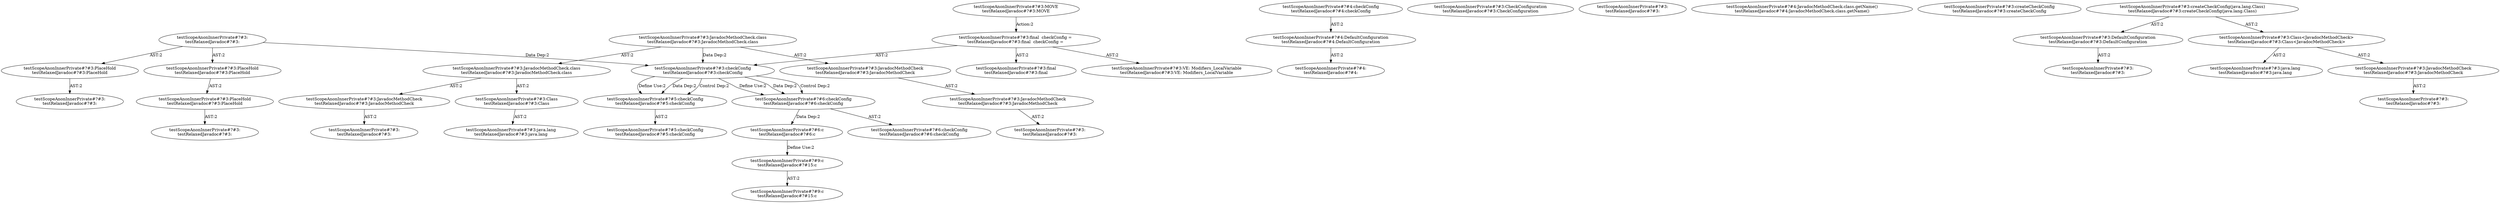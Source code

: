 digraph "Pattern" {
0 [label="testScopeAnonInnerPrivate#?#3:MOVE
testRelaxedJavadoc#?#3:MOVE" shape=ellipse]
1 [label="testScopeAnonInnerPrivate#?#3:final  checkConfig = 
testRelaxedJavadoc#?#3:final  checkConfig = " shape=ellipse]
2 [label="testScopeAnonInnerPrivate#?#3:checkConfig
testRelaxedJavadoc#?#3:checkConfig" shape=ellipse]
3 [label="testScopeAnonInnerPrivate#?#5:checkConfig
testRelaxedJavadoc#?#5:checkConfig" shape=ellipse]
4 [label="testScopeAnonInnerPrivate#?#4:checkConfig
testRelaxedJavadoc#?#4:checkConfig" shape=ellipse]
5 [label="testScopeAnonInnerPrivate#?#4:DefaultConfiguration
testRelaxedJavadoc#?#4:DefaultConfiguration" shape=ellipse]
6 [label="testScopeAnonInnerPrivate#?#4:
testRelaxedJavadoc#?#4:" shape=ellipse]
7 [label="testScopeAnonInnerPrivate#?#6:checkConfig
testRelaxedJavadoc#?#6:checkConfig" shape=ellipse]
8 [label="testScopeAnonInnerPrivate#?#6:checkConfig
testRelaxedJavadoc#?#6:checkConfig" shape=ellipse]
9 [label="testScopeAnonInnerPrivate#?#9:c
testRelaxedJavadoc#?#15:c" shape=ellipse]
10 [label="testScopeAnonInnerPrivate#?#9:c
testRelaxedJavadoc#?#15:c" shape=ellipse]
11 [label="testScopeAnonInnerPrivate#?#5:checkConfig
testRelaxedJavadoc#?#5:checkConfig" shape=ellipse]
12 [label="testScopeAnonInnerPrivate#?#6:c
testRelaxedJavadoc#?#6:c" shape=ellipse]
13 [label="testScopeAnonInnerPrivate#?#3:CheckConfiguration
testRelaxedJavadoc#?#3:CheckConfiguration" shape=ellipse]
14 [label="testScopeAnonInnerPrivate#?#3:
testRelaxedJavadoc#?#3:" shape=ellipse]
15 [label="testScopeAnonInnerPrivate#?#4:JavadocMethodCheck.class.getName()
testRelaxedJavadoc#?#4:JavadocMethodCheck.class.getName()" shape=ellipse]
16 [label="testScopeAnonInnerPrivate#?#3:createCheckConfig
testRelaxedJavadoc#?#3:createCheckConfig" shape=ellipse]
17 [label="testScopeAnonInnerPrivate#?#3:
testRelaxedJavadoc#?#3:" shape=ellipse]
18 [label="testScopeAnonInnerPrivate#?#3:PlaceHold
testRelaxedJavadoc#?#3:PlaceHold" shape=ellipse]
19 [label="testScopeAnonInnerPrivate#?#3:
testRelaxedJavadoc#?#3:" shape=ellipse]
20 [label="testScopeAnonInnerPrivate#?#3:PlaceHold
testRelaxedJavadoc#?#3:PlaceHold" shape=ellipse]
21 [label="testScopeAnonInnerPrivate#?#3:PlaceHold
testRelaxedJavadoc#?#3:PlaceHold" shape=ellipse]
22 [label="testScopeAnonInnerPrivate#?#3:
testRelaxedJavadoc#?#3:" shape=ellipse]
23 [label="testScopeAnonInnerPrivate#?#3:createCheckConfig(java.lang.Class)
testRelaxedJavadoc#?#3:createCheckConfig(java.lang.Class)" shape=ellipse]
24 [label="testScopeAnonInnerPrivate#?#3:DefaultConfiguration
testRelaxedJavadoc#?#3:DefaultConfiguration" shape=ellipse]
25 [label="testScopeAnonInnerPrivate#?#3:
testRelaxedJavadoc#?#3:" shape=ellipse]
26 [label="testScopeAnonInnerPrivate#?#3:Class<JavadocMethodCheck>
testRelaxedJavadoc#?#3:Class<JavadocMethodCheck>" shape=ellipse]
27 [label="testScopeAnonInnerPrivate#?#3:java.lang
testRelaxedJavadoc#?#3:java.lang" shape=ellipse]
28 [label="testScopeAnonInnerPrivate#?#3:JavadocMethodCheck
testRelaxedJavadoc#?#3:JavadocMethodCheck" shape=ellipse]
29 [label="testScopeAnonInnerPrivate#?#3:
testRelaxedJavadoc#?#3:" shape=ellipse]
30 [label="testScopeAnonInnerPrivate#?#3:JavadocMethodCheck.class
testRelaxedJavadoc#?#3:JavadocMethodCheck.class" shape=ellipse]
31 [label="testScopeAnonInnerPrivate#?#3:JavadocMethodCheck
testRelaxedJavadoc#?#3:JavadocMethodCheck" shape=ellipse]
32 [label="testScopeAnonInnerPrivate#?#3:JavadocMethodCheck
testRelaxedJavadoc#?#3:JavadocMethodCheck" shape=ellipse]
33 [label="testScopeAnonInnerPrivate#?#3:
testRelaxedJavadoc#?#3:" shape=ellipse]
34 [label="testScopeAnonInnerPrivate#?#3:JavadocMethodCheck.class
testRelaxedJavadoc#?#3:JavadocMethodCheck.class" shape=ellipse]
35 [label="testScopeAnonInnerPrivate#?#3:JavadocMethodCheck
testRelaxedJavadoc#?#3:JavadocMethodCheck" shape=ellipse]
36 [label="testScopeAnonInnerPrivate#?#3:
testRelaxedJavadoc#?#3:" shape=ellipse]
37 [label="testScopeAnonInnerPrivate#?#3:Class
testRelaxedJavadoc#?#3:Class" shape=ellipse]
38 [label="testScopeAnonInnerPrivate#?#3:java.lang
testRelaxedJavadoc#?#3:java.lang" shape=ellipse]
39 [label="testScopeAnonInnerPrivate#?#3:final
testRelaxedJavadoc#?#3:final" shape=ellipse]
40 [label="testScopeAnonInnerPrivate#?#3:VE: Modifiers_LocalVariable
testRelaxedJavadoc#?#3:VE: Modifiers_LocalVariable" shape=ellipse]
0 -> 1 [label="Action:2"];
1 -> 2 [label="AST:2"];
1 -> 39 [label="AST:2"];
1 -> 40 [label="AST:2"];
2 -> 3 [label="Define Use:2"];
2 -> 3 [label="Data Dep:2"];
2 -> 3 [label="Control Dep:2"];
2 -> 7 [label="Define Use:2"];
2 -> 7 [label="Data Dep:2"];
2 -> 7 [label="Control Dep:2"];
3 -> 11 [label="AST:2"];
4 -> 5 [label="AST:2"];
5 -> 6 [label="AST:2"];
7 -> 8 [label="AST:2"];
7 -> 12 [label="Data Dep:2"];
9 -> 10 [label="AST:2"];
12 -> 9 [label="Define Use:2"];
17 -> 2 [label="Data Dep:2"];
17 -> 18 [label="AST:2"];
17 -> 20 [label="AST:2"];
18 -> 19 [label="AST:2"];
20 -> 21 [label="AST:2"];
21 -> 22 [label="AST:2"];
23 -> 24 [label="AST:2"];
23 -> 26 [label="AST:2"];
24 -> 25 [label="AST:2"];
26 -> 27 [label="AST:2"];
26 -> 28 [label="AST:2"];
28 -> 29 [label="AST:2"];
30 -> 2 [label="Data Dep:2"];
30 -> 31 [label="AST:2"];
30 -> 34 [label="AST:2"];
31 -> 32 [label="AST:2"];
32 -> 33 [label="AST:2"];
34 -> 35 [label="AST:2"];
34 -> 37 [label="AST:2"];
35 -> 36 [label="AST:2"];
37 -> 38 [label="AST:2"];
}